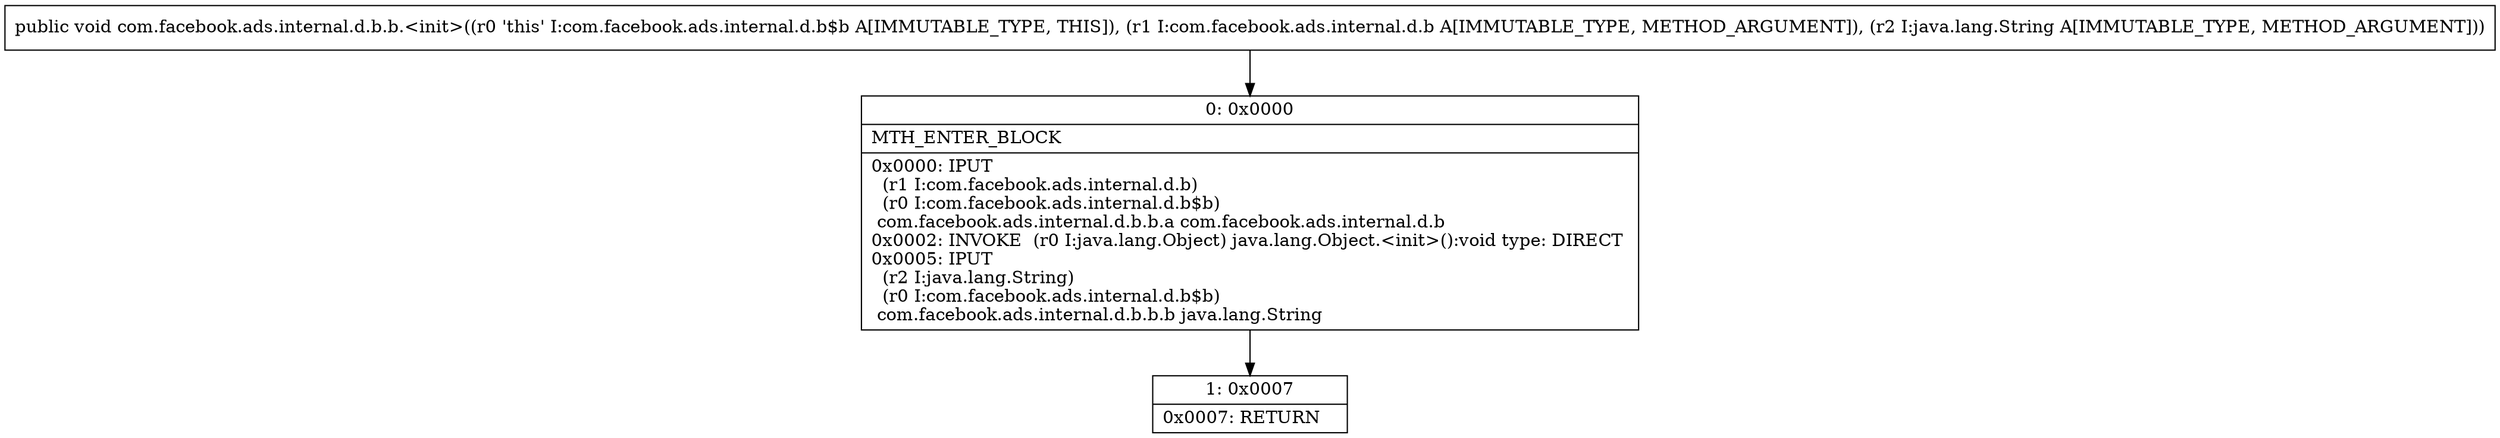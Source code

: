 digraph "CFG forcom.facebook.ads.internal.d.b.b.\<init\>(Lcom\/facebook\/ads\/internal\/d\/b;Ljava\/lang\/String;)V" {
Node_0 [shape=record,label="{0\:\ 0x0000|MTH_ENTER_BLOCK\l|0x0000: IPUT  \l  (r1 I:com.facebook.ads.internal.d.b)\l  (r0 I:com.facebook.ads.internal.d.b$b)\l com.facebook.ads.internal.d.b.b.a com.facebook.ads.internal.d.b \l0x0002: INVOKE  (r0 I:java.lang.Object) java.lang.Object.\<init\>():void type: DIRECT \l0x0005: IPUT  \l  (r2 I:java.lang.String)\l  (r0 I:com.facebook.ads.internal.d.b$b)\l com.facebook.ads.internal.d.b.b.b java.lang.String \l}"];
Node_1 [shape=record,label="{1\:\ 0x0007|0x0007: RETURN   \l}"];
MethodNode[shape=record,label="{public void com.facebook.ads.internal.d.b.b.\<init\>((r0 'this' I:com.facebook.ads.internal.d.b$b A[IMMUTABLE_TYPE, THIS]), (r1 I:com.facebook.ads.internal.d.b A[IMMUTABLE_TYPE, METHOD_ARGUMENT]), (r2 I:java.lang.String A[IMMUTABLE_TYPE, METHOD_ARGUMENT])) }"];
MethodNode -> Node_0;
Node_0 -> Node_1;
}


